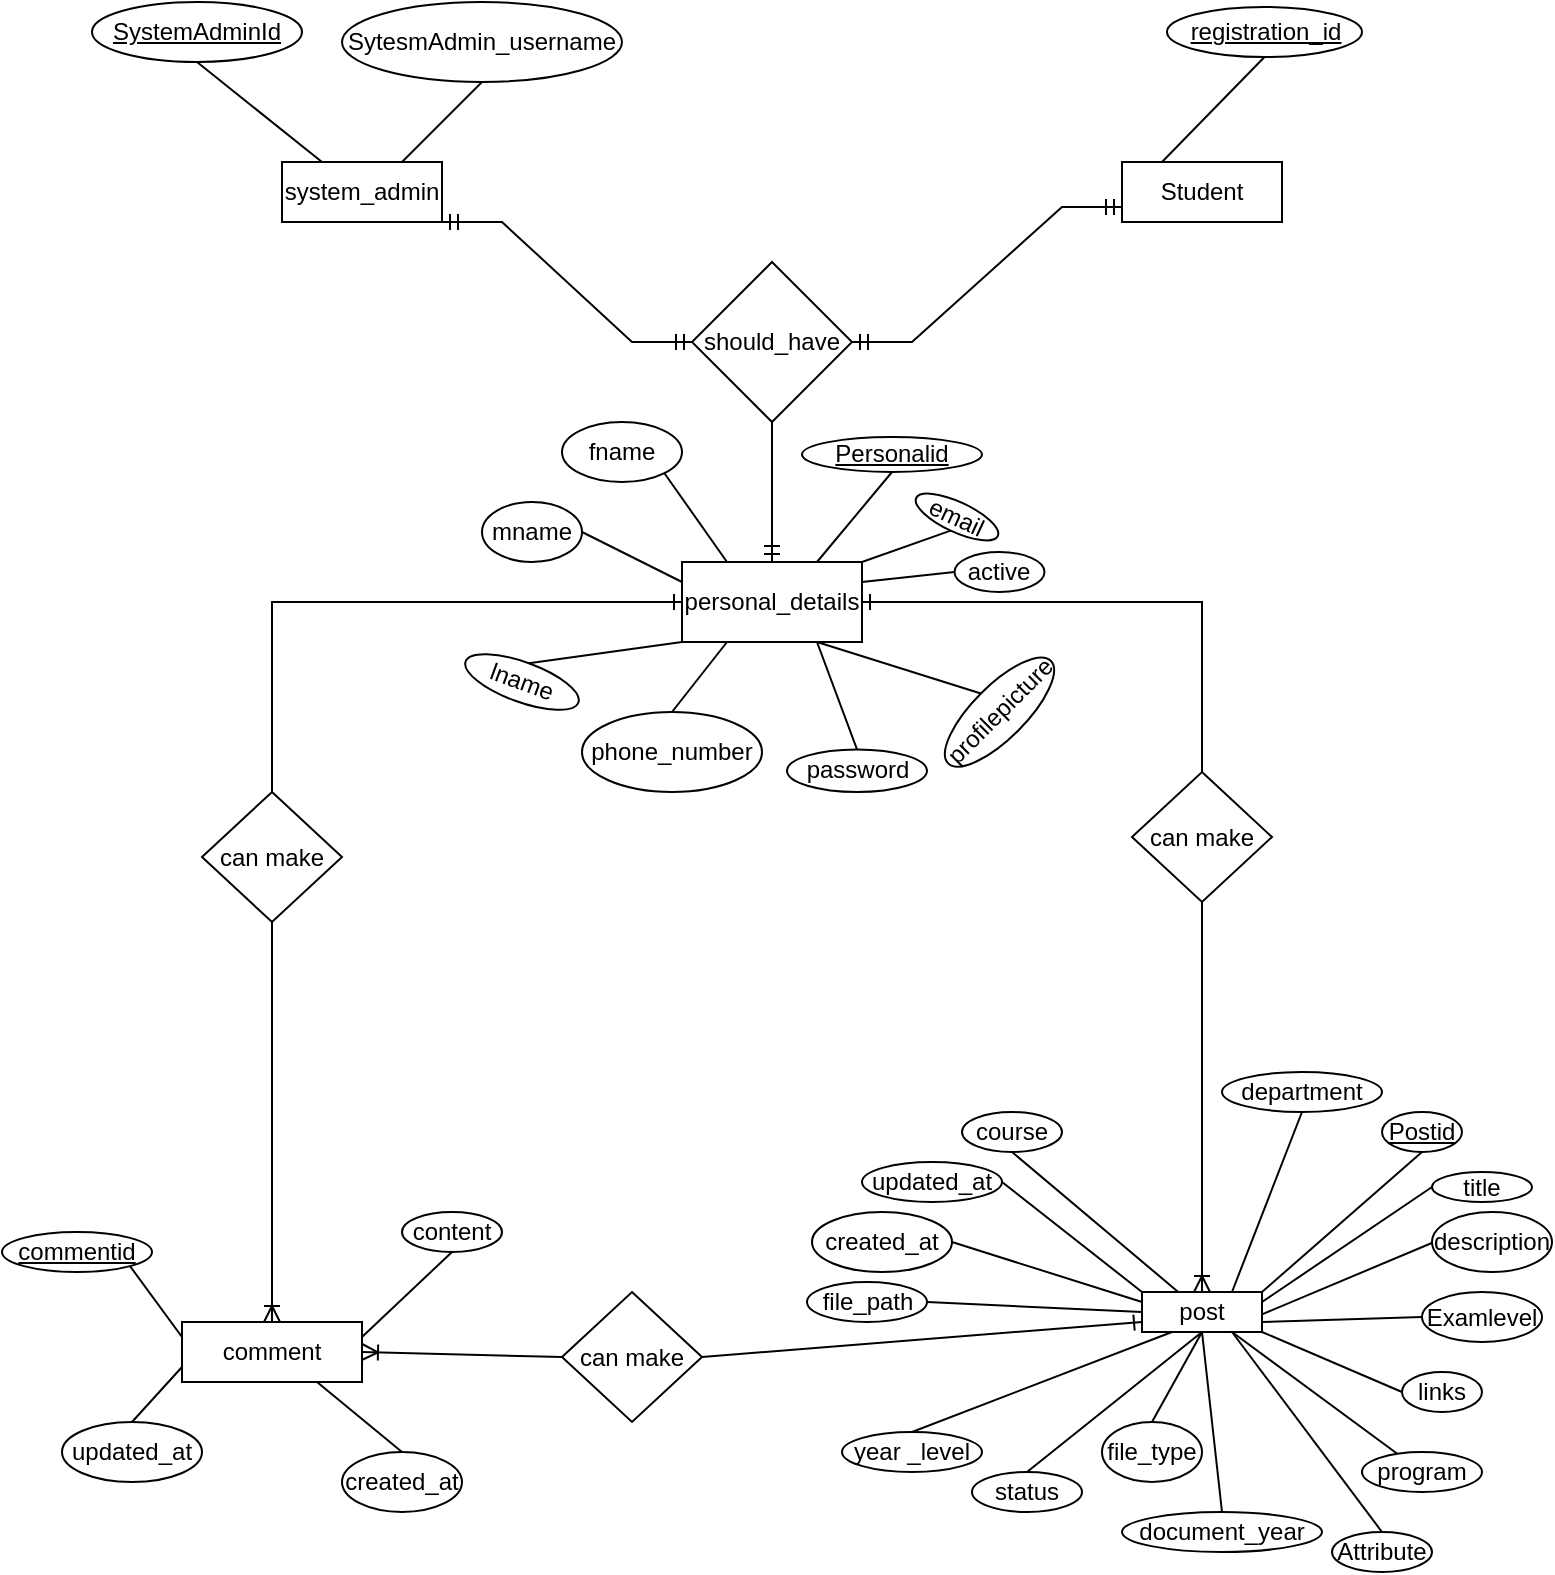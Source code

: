 <mxfile version="21.6.8" type="device">
  <diagram id="R2lEEEUBdFMjLlhIrx00" name="Page-1">
    <mxGraphModel dx="800" dy="465" grid="1" gridSize="10" guides="1" tooltips="1" connect="1" arrows="1" fold="1" page="1" pageScale="1" pageWidth="850" pageHeight="1100" math="0" shadow="0" extFonts="Permanent Marker^https://fonts.googleapis.com/css?family=Permanent+Marker">
      <root>
        <mxCell id="0" />
        <mxCell id="1" parent="0" />
        <mxCell id="3fR_952DXuG7MiVSAHf1-1" value="Student" style="rounded=0;whiteSpace=wrap;html=1;" parent="1" vertex="1">
          <mxGeometry x="590" y="165" width="80" height="30" as="geometry" />
        </mxCell>
        <mxCell id="3fR_952DXuG7MiVSAHf1-2" value="system_admin" style="rounded=0;whiteSpace=wrap;html=1;" parent="1" vertex="1">
          <mxGeometry x="170" y="165" width="80" height="30" as="geometry" />
        </mxCell>
        <mxCell id="3fR_952DXuG7MiVSAHf1-3" value="personal_details" style="rounded=0;whiteSpace=wrap;html=1;" parent="1" vertex="1">
          <mxGeometry x="370" y="365" width="90" height="40" as="geometry" />
        </mxCell>
        <mxCell id="3fR_952DXuG7MiVSAHf1-4" value="post" style="rounded=0;whiteSpace=wrap;html=1;" parent="1" vertex="1">
          <mxGeometry x="600" y="730" width="60" height="20" as="geometry" />
        </mxCell>
        <mxCell id="3fR_952DXuG7MiVSAHf1-5" value="comment" style="rounded=0;whiteSpace=wrap;html=1;" parent="1" vertex="1">
          <mxGeometry x="120" y="745" width="90" height="30" as="geometry" />
        </mxCell>
        <mxCell id="3fR_952DXuG7MiVSAHf1-11" value="SytesmAdmin_username" style="ellipse;whiteSpace=wrap;html=1;" parent="1" vertex="1">
          <mxGeometry x="200" y="85" width="140" height="40" as="geometry" />
        </mxCell>
        <mxCell id="3fR_952DXuG7MiVSAHf1-12" value="" style="endArrow=none;html=1;rounded=0;exitX=0.5;exitY=1;exitDx=0;exitDy=0;entryX=0.25;entryY=0;entryDx=0;entryDy=0;" parent="1" source="3fR_952DXuG7MiVSAHf1-32" target="3fR_952DXuG7MiVSAHf1-2" edge="1">
          <mxGeometry relative="1" as="geometry">
            <mxPoint x="130" y="90" as="sourcePoint" />
            <mxPoint x="250" y="125" as="targetPoint" />
          </mxGeometry>
        </mxCell>
        <mxCell id="3fR_952DXuG7MiVSAHf1-13" value="" style="endArrow=none;html=1;rounded=0;entryX=0.5;entryY=1;entryDx=0;entryDy=0;exitX=0.75;exitY=0;exitDx=0;exitDy=0;" parent="1" source="3fR_952DXuG7MiVSAHf1-2" target="3fR_952DXuG7MiVSAHf1-11" edge="1">
          <mxGeometry relative="1" as="geometry">
            <mxPoint x="210" y="145" as="sourcePoint" />
            <mxPoint x="370" y="145" as="targetPoint" />
          </mxGeometry>
        </mxCell>
        <mxCell id="3fR_952DXuG7MiVSAHf1-15" value="" style="endArrow=none;html=1;rounded=0;entryX=0.5;entryY=1;entryDx=0;entryDy=0;exitX=0.25;exitY=0;exitDx=0;exitDy=0;" parent="1" source="3fR_952DXuG7MiVSAHf1-1" target="3fR_952DXuG7MiVSAHf1-33" edge="1">
          <mxGeometry relative="1" as="geometry">
            <mxPoint x="470" y="125" as="sourcePoint" />
            <mxPoint x="595" y="120" as="targetPoint" />
          </mxGeometry>
        </mxCell>
        <mxCell id="3fR_952DXuG7MiVSAHf1-20" value="lname" style="ellipse;whiteSpace=wrap;html=1;align=center;rotation=20;" parent="1" vertex="1">
          <mxGeometry x="260" y="415" width="60" height="20" as="geometry" />
        </mxCell>
        <mxCell id="3fR_952DXuG7MiVSAHf1-21" value="mname" style="ellipse;whiteSpace=wrap;html=1;align=center;" parent="1" vertex="1">
          <mxGeometry x="270" y="335" width="50" height="30" as="geometry" />
        </mxCell>
        <mxCell id="3fR_952DXuG7MiVSAHf1-22" value="profilepicture" style="ellipse;whiteSpace=wrap;html=1;align=center;rotation=-45;" parent="1" vertex="1">
          <mxGeometry x="492.5" y="426.9" width="72.5" height="26.29" as="geometry" />
        </mxCell>
        <mxCell id="3fR_952DXuG7MiVSAHf1-23" value="phone_number" style="ellipse;whiteSpace=wrap;html=1;align=center;rotation=0;" parent="1" vertex="1">
          <mxGeometry x="320.0" y="440" width="90" height="40" as="geometry" />
        </mxCell>
        <mxCell id="3fR_952DXuG7MiVSAHf1-25" value="fname" style="ellipse;whiteSpace=wrap;html=1;align=center;" parent="1" vertex="1">
          <mxGeometry x="310" y="295" width="60" height="30" as="geometry" />
        </mxCell>
        <mxCell id="3fR_952DXuG7MiVSAHf1-26" value="active" style="ellipse;whiteSpace=wrap;html=1;align=center;" parent="1" vertex="1">
          <mxGeometry x="506.25" y="360" width="45" height="20" as="geometry" />
        </mxCell>
        <mxCell id="3fR_952DXuG7MiVSAHf1-29" value="password" style="ellipse;whiteSpace=wrap;html=1;align=center;" parent="1" vertex="1">
          <mxGeometry x="422.5" y="458.71" width="70" height="21.29" as="geometry" />
        </mxCell>
        <mxCell id="3fR_952DXuG7MiVSAHf1-30" value="email" style="ellipse;whiteSpace=wrap;html=1;align=center;rotation=25;" parent="1" vertex="1">
          <mxGeometry x="485" y="335" width="45" height="15" as="geometry" />
        </mxCell>
        <mxCell id="3fR_952DXuG7MiVSAHf1-31" value="Personalid" style="ellipse;whiteSpace=wrap;html=1;align=center;fontStyle=4;" parent="1" vertex="1">
          <mxGeometry x="430" y="302.5" width="90" height="17.5" as="geometry" />
        </mxCell>
        <mxCell id="3fR_952DXuG7MiVSAHf1-32" value="SystemAdminId" style="ellipse;whiteSpace=wrap;html=1;align=center;fontStyle=4;" parent="1" vertex="1">
          <mxGeometry x="75" y="85" width="105" height="30" as="geometry" />
        </mxCell>
        <mxCell id="3fR_952DXuG7MiVSAHf1-33" value="registration_id" style="ellipse;whiteSpace=wrap;html=1;align=center;fontStyle=4;" parent="1" vertex="1">
          <mxGeometry x="612.5" y="87.5" width="97.5" height="25" as="geometry" />
        </mxCell>
        <mxCell id="3fR_952DXuG7MiVSAHf1-34" value="" style="endArrow=none;html=1;rounded=0;entryX=0.5;entryY=1;entryDx=0;entryDy=0;exitX=0.75;exitY=0;exitDx=0;exitDy=0;" parent="1" source="3fR_952DXuG7MiVSAHf1-3" target="3fR_952DXuG7MiVSAHf1-31" edge="1">
          <mxGeometry relative="1" as="geometry">
            <mxPoint x="470" y="305" as="sourcePoint" />
            <mxPoint x="520" y="335" as="targetPoint" />
          </mxGeometry>
        </mxCell>
        <mxCell id="3fR_952DXuG7MiVSAHf1-35" value="" style="endArrow=none;html=1;rounded=0;exitX=1;exitY=1;exitDx=0;exitDy=0;entryX=0.25;entryY=0;entryDx=0;entryDy=0;" parent="1" source="3fR_952DXuG7MiVSAHf1-25" target="3fR_952DXuG7MiVSAHf1-3" edge="1">
          <mxGeometry relative="1" as="geometry">
            <mxPoint x="320" y="335" as="sourcePoint" />
            <mxPoint x="480" y="335" as="targetPoint" />
          </mxGeometry>
        </mxCell>
        <mxCell id="3fR_952DXuG7MiVSAHf1-36" value="" style="endArrow=none;html=1;rounded=0;entryX=0.5;entryY=1;entryDx=0;entryDy=0;exitX=1;exitY=0;exitDx=0;exitDy=0;" parent="1" source="3fR_952DXuG7MiVSAHf1-3" target="3fR_952DXuG7MiVSAHf1-30" edge="1">
          <mxGeometry relative="1" as="geometry">
            <mxPoint x="460" y="375" as="sourcePoint" />
            <mxPoint x="550" y="335" as="targetPoint" />
          </mxGeometry>
        </mxCell>
        <mxCell id="3fR_952DXuG7MiVSAHf1-37" value="" style="endArrow=none;html=1;rounded=0;exitX=1;exitY=0.5;exitDx=0;exitDy=0;entryX=0;entryY=0.25;entryDx=0;entryDy=0;" parent="1" source="3fR_952DXuG7MiVSAHf1-21" target="3fR_952DXuG7MiVSAHf1-3" edge="1">
          <mxGeometry relative="1" as="geometry">
            <mxPoint x="310" y="415" as="sourcePoint" />
            <mxPoint x="470" y="415" as="targetPoint" />
          </mxGeometry>
        </mxCell>
        <mxCell id="3fR_952DXuG7MiVSAHf1-38" value="" style="endArrow=none;html=1;rounded=0;exitX=0.5;exitY=0;exitDx=0;exitDy=0;entryX=0;entryY=1;entryDx=0;entryDy=0;" parent="1" source="3fR_952DXuG7MiVSAHf1-20" target="3fR_952DXuG7MiVSAHf1-3" edge="1">
          <mxGeometry relative="1" as="geometry">
            <mxPoint x="280" y="435" as="sourcePoint" />
            <mxPoint x="440" y="435" as="targetPoint" />
          </mxGeometry>
        </mxCell>
        <mxCell id="3fR_952DXuG7MiVSAHf1-39" value="" style="endArrow=none;html=1;rounded=0;entryX=0.5;entryY=0;entryDx=0;entryDy=0;exitX=0.75;exitY=1;exitDx=0;exitDy=0;" parent="1" source="3fR_952DXuG7MiVSAHf1-3" target="3fR_952DXuG7MiVSAHf1-22" edge="1">
          <mxGeometry relative="1" as="geometry">
            <mxPoint x="370" y="434.8" as="sourcePoint" />
            <mxPoint x="530" y="434.8" as="targetPoint" />
          </mxGeometry>
        </mxCell>
        <mxCell id="3fR_952DXuG7MiVSAHf1-40" value="" style="endArrow=none;html=1;rounded=0;entryX=0.25;entryY=1;entryDx=0;entryDy=0;exitX=0.5;exitY=0;exitDx=0;exitDy=0;" parent="1" source="3fR_952DXuG7MiVSAHf1-23" target="3fR_952DXuG7MiVSAHf1-3" edge="1">
          <mxGeometry relative="1" as="geometry">
            <mxPoint x="290" y="424.83" as="sourcePoint" />
            <mxPoint x="450" y="424.83" as="targetPoint" />
          </mxGeometry>
        </mxCell>
        <mxCell id="3fR_952DXuG7MiVSAHf1-41" value="" style="endArrow=none;html=1;rounded=0;exitX=0.75;exitY=1;exitDx=0;exitDy=0;entryX=0.5;entryY=0;entryDx=0;entryDy=0;" parent="1" source="3fR_952DXuG7MiVSAHf1-3" target="3fR_952DXuG7MiVSAHf1-29" edge="1">
          <mxGeometry relative="1" as="geometry">
            <mxPoint x="370" y="434.66" as="sourcePoint" />
            <mxPoint x="530" y="434.66" as="targetPoint" />
          </mxGeometry>
        </mxCell>
        <mxCell id="3fR_952DXuG7MiVSAHf1-42" value="" style="endArrow=none;html=1;rounded=0;exitX=1;exitY=0.25;exitDx=0;exitDy=0;entryX=0;entryY=0.5;entryDx=0;entryDy=0;" parent="1" source="3fR_952DXuG7MiVSAHf1-3" target="3fR_952DXuG7MiVSAHf1-26" edge="1">
          <mxGeometry relative="1" as="geometry">
            <mxPoint x="490" y="405" as="sourcePoint" />
            <mxPoint x="650" y="405" as="targetPoint" />
          </mxGeometry>
        </mxCell>
        <mxCell id="3fR_952DXuG7MiVSAHf1-43" value="" style="endArrow=none;html=1;rounded=0;entryX=0.5;entryY=1;entryDx=0;entryDy=0;" parent="1" source="3fR_952DXuG7MiVSAHf1-4" target="3fR_952DXuG7MiVSAHf1-65" edge="1">
          <mxGeometry relative="1" as="geometry">
            <mxPoint x="400" y="739.43" as="sourcePoint" />
            <mxPoint x="560" y="739.43" as="targetPoint" />
          </mxGeometry>
        </mxCell>
        <mxCell id="3fR_952DXuG7MiVSAHf1-44" value="" style="endArrow=none;html=1;rounded=0;entryX=0.023;entryY=0.496;entryDx=0;entryDy=0;entryPerimeter=0;exitX=1.005;exitY=0.553;exitDx=0;exitDy=0;exitPerimeter=0;" parent="1" source="3fR_952DXuG7MiVSAHf1-4" target="3fR_952DXuG7MiVSAHf1-60" edge="1">
          <mxGeometry relative="1" as="geometry">
            <mxPoint x="500" y="784.41" as="sourcePoint" />
            <mxPoint x="660" y="784.41" as="targetPoint" />
          </mxGeometry>
        </mxCell>
        <mxCell id="3fR_952DXuG7MiVSAHf1-54" value="Postid" style="ellipse;whiteSpace=wrap;html=1;align=center;fontStyle=4;" parent="1" vertex="1">
          <mxGeometry x="720" y="640" width="40" height="20" as="geometry" />
        </mxCell>
        <mxCell id="3fR_952DXuG7MiVSAHf1-55" value="Attribute" style="ellipse;whiteSpace=wrap;html=1;align=center;" parent="1" vertex="1">
          <mxGeometry x="695" y="850" width="50" height="20" as="geometry" />
        </mxCell>
        <mxCell id="3fR_952DXuG7MiVSAHf1-56" value="Examlevel" style="ellipse;whiteSpace=wrap;html=1;align=center;" parent="1" vertex="1">
          <mxGeometry x="740" y="730" width="60" height="25" as="geometry" />
        </mxCell>
        <mxCell id="3fR_952DXuG7MiVSAHf1-57" value="document_year" style="ellipse;whiteSpace=wrap;html=1;align=center;" parent="1" vertex="1">
          <mxGeometry x="590" y="840" width="100" height="20" as="geometry" />
        </mxCell>
        <mxCell id="3fR_952DXuG7MiVSAHf1-58" value="year _level" style="ellipse;whiteSpace=wrap;html=1;align=center;" parent="1" vertex="1">
          <mxGeometry x="450" y="800" width="70" height="20" as="geometry" />
        </mxCell>
        <mxCell id="3fR_952DXuG7MiVSAHf1-59" value="file_type" style="ellipse;whiteSpace=wrap;html=1;align=center;" parent="1" vertex="1">
          <mxGeometry x="580" y="795" width="50" height="30" as="geometry" />
        </mxCell>
        <mxCell id="3fR_952DXuG7MiVSAHf1-60" value="description" style="ellipse;whiteSpace=wrap;html=1;align=center;" parent="1" vertex="1">
          <mxGeometry x="745" y="690" width="60" height="30" as="geometry" />
        </mxCell>
        <mxCell id="3fR_952DXuG7MiVSAHf1-61" value="title" style="ellipse;whiteSpace=wrap;html=1;align=center;" parent="1" vertex="1">
          <mxGeometry x="745" y="670" width="50" height="15" as="geometry" />
        </mxCell>
        <mxCell id="3fR_952DXuG7MiVSAHf1-63" value="department" style="ellipse;whiteSpace=wrap;html=1;align=center;" parent="1" vertex="1">
          <mxGeometry x="640" y="620" width="80" height="20" as="geometry" />
        </mxCell>
        <mxCell id="3fR_952DXuG7MiVSAHf1-64" value="program" style="ellipse;whiteSpace=wrap;html=1;align=center;" parent="1" vertex="1">
          <mxGeometry x="710" y="810" width="60" height="20" as="geometry" />
        </mxCell>
        <mxCell id="3fR_952DXuG7MiVSAHf1-65" value="course" style="ellipse;whiteSpace=wrap;html=1;align=center;" parent="1" vertex="1">
          <mxGeometry x="510" y="640" width="50" height="20" as="geometry" />
        </mxCell>
        <mxCell id="3fR_952DXuG7MiVSAHf1-66" value="links" style="ellipse;whiteSpace=wrap;html=1;align=center;" parent="1" vertex="1">
          <mxGeometry x="730" y="770" width="40" height="20" as="geometry" />
        </mxCell>
        <mxCell id="3fR_952DXuG7MiVSAHf1-67" value="status" style="ellipse;whiteSpace=wrap;html=1;align=center;" parent="1" vertex="1">
          <mxGeometry x="515" y="820" width="55" height="20" as="geometry" />
        </mxCell>
        <mxCell id="3fR_952DXuG7MiVSAHf1-68" value="file_path" style="ellipse;whiteSpace=wrap;html=1;align=center;" parent="1" vertex="1">
          <mxGeometry x="432.5" y="725" width="60" height="20" as="geometry" />
        </mxCell>
        <mxCell id="3fR_952DXuG7MiVSAHf1-69" value="created_at" style="ellipse;whiteSpace=wrap;html=1;align=center;" parent="1" vertex="1">
          <mxGeometry x="435" y="690" width="70" height="30" as="geometry" />
        </mxCell>
        <mxCell id="3fR_952DXuG7MiVSAHf1-70" value="updated_at" style="ellipse;whiteSpace=wrap;html=1;align=center;" parent="1" vertex="1">
          <mxGeometry x="460" y="665" width="70" height="20" as="geometry" />
        </mxCell>
        <mxCell id="3fR_952DXuG7MiVSAHf1-71" value="" style="endArrow=none;html=1;rounded=0;entryX=0.5;entryY=1;entryDx=0;entryDy=0;exitX=1;exitY=0;exitDx=0;exitDy=0;" parent="1" source="3fR_952DXuG7MiVSAHf1-4" target="3fR_952DXuG7MiVSAHf1-54" edge="1">
          <mxGeometry relative="1" as="geometry">
            <mxPoint x="670" y="720" as="sourcePoint" />
            <mxPoint x="752.857" y="670" as="targetPoint" />
          </mxGeometry>
        </mxCell>
        <mxCell id="3fR_952DXuG7MiVSAHf1-72" value="" style="endArrow=none;html=1;rounded=0;entryX=0;entryY=0.5;entryDx=0;entryDy=0;exitX=1;exitY=0.25;exitDx=0;exitDy=0;" parent="1" source="3fR_952DXuG7MiVSAHf1-4" target="3fR_952DXuG7MiVSAHf1-61" edge="1">
          <mxGeometry relative="1" as="geometry">
            <mxPoint x="670" y="738" as="sourcePoint" />
            <mxPoint x="700" y="774.66" as="targetPoint" />
          </mxGeometry>
        </mxCell>
        <mxCell id="3fR_952DXuG7MiVSAHf1-74" value="" style="endArrow=none;html=1;rounded=0;entryX=0.5;entryY=0;entryDx=0;entryDy=0;exitX=0.5;exitY=1;exitDx=0;exitDy=0;" parent="1" source="3fR_952DXuG7MiVSAHf1-4" target="3fR_952DXuG7MiVSAHf1-59" edge="1">
          <mxGeometry relative="1" as="geometry">
            <mxPoint x="300" y="690" as="sourcePoint" />
            <mxPoint x="460" y="690" as="targetPoint" />
          </mxGeometry>
        </mxCell>
        <mxCell id="3fR_952DXuG7MiVSAHf1-75" value="" style="endArrow=none;html=1;rounded=0;entryX=0.5;entryY=0;entryDx=0;entryDy=0;exitX=0.75;exitY=1;exitDx=0;exitDy=0;" parent="1" source="3fR_952DXuG7MiVSAHf1-4" target="3fR_952DXuG7MiVSAHf1-55" edge="1">
          <mxGeometry relative="1" as="geometry">
            <mxPoint x="510" y="784.8" as="sourcePoint" />
            <mxPoint x="670" y="784.8" as="targetPoint" />
          </mxGeometry>
        </mxCell>
        <mxCell id="3fR_952DXuG7MiVSAHf1-76" value="" style="endArrow=none;html=1;rounded=0;entryX=0;entryY=0.5;entryDx=0;entryDy=0;exitX=1;exitY=0.75;exitDx=0;exitDy=0;" parent="1" source="3fR_952DXuG7MiVSAHf1-4" target="3fR_952DXuG7MiVSAHf1-56" edge="1">
          <mxGeometry relative="1" as="geometry">
            <mxPoint x="710" y="740" as="sourcePoint" />
            <mxPoint x="870" y="739" as="targetPoint" />
          </mxGeometry>
        </mxCell>
        <mxCell id="3fR_952DXuG7MiVSAHf1-77" value="" style="endArrow=none;html=1;rounded=0;entryX=0.5;entryY=1;entryDx=0;entryDy=0;exitX=0.75;exitY=0;exitDx=0;exitDy=0;" parent="1" source="3fR_952DXuG7MiVSAHf1-4" target="3fR_952DXuG7MiVSAHf1-63" edge="1">
          <mxGeometry relative="1" as="geometry">
            <mxPoint x="620" y="690" as="sourcePoint" />
            <mxPoint x="620" y="652.5" as="targetPoint" />
          </mxGeometry>
        </mxCell>
        <mxCell id="3fR_952DXuG7MiVSAHf1-78" value="" style="endArrow=none;html=1;rounded=0;entryX=0;entryY=0.5;entryDx=0;entryDy=0;exitX=1;exitY=1;exitDx=0;exitDy=0;" parent="1" source="3fR_952DXuG7MiVSAHf1-4" target="3fR_952DXuG7MiVSAHf1-66" edge="1">
          <mxGeometry relative="1" as="geometry">
            <mxPoint x="670" y="760" as="sourcePoint" />
            <mxPoint x="480" y="710" as="targetPoint" />
          </mxGeometry>
        </mxCell>
        <mxCell id="3fR_952DXuG7MiVSAHf1-79" value="" style="endArrow=none;html=1;rounded=0;entryX=0.5;entryY=0;entryDx=0;entryDy=0;exitX=0.5;exitY=1;exitDx=0;exitDy=0;" parent="1" source="3fR_952DXuG7MiVSAHf1-4" target="3fR_952DXuG7MiVSAHf1-57" edge="1">
          <mxGeometry relative="1" as="geometry">
            <mxPoint x="640" y="760" as="sourcePoint" />
            <mxPoint x="490" y="720" as="targetPoint" />
          </mxGeometry>
        </mxCell>
        <mxCell id="3fR_952DXuG7MiVSAHf1-80" value="" style="endArrow=none;html=1;rounded=0;exitX=0.5;exitY=0;exitDx=0;exitDy=0;entryX=0.25;entryY=1;entryDx=0;entryDy=0;" parent="1" source="3fR_952DXuG7MiVSAHf1-58" target="3fR_952DXuG7MiVSAHf1-4" edge="1">
          <mxGeometry relative="1" as="geometry">
            <mxPoint x="340" y="730" as="sourcePoint" />
            <mxPoint x="570" y="780" as="targetPoint" />
          </mxGeometry>
        </mxCell>
        <mxCell id="3fR_952DXuG7MiVSAHf1-84" value="" style="endArrow=none;html=1;rounded=0;exitX=1;exitY=0.5;exitDx=0;exitDy=0;entryX=0;entryY=0;entryDx=0;entryDy=0;" parent="1" source="3fR_952DXuG7MiVSAHf1-70" target="3fR_952DXuG7MiVSAHf1-4" edge="1">
          <mxGeometry relative="1" as="geometry">
            <mxPoint x="405" y="742.16" as="sourcePoint" />
            <mxPoint x="565" y="742.16" as="targetPoint" />
          </mxGeometry>
        </mxCell>
        <mxCell id="3fR_952DXuG7MiVSAHf1-85" style="edgeStyle=orthogonalEdgeStyle;rounded=0;orthogonalLoop=1;jettySize=auto;html=1;exitX=0.5;exitY=1;exitDx=0;exitDy=0;" parent="1" source="3fR_952DXuG7MiVSAHf1-69" target="3fR_952DXuG7MiVSAHf1-69" edge="1">
          <mxGeometry relative="1" as="geometry" />
        </mxCell>
        <mxCell id="3fR_952DXuG7MiVSAHf1-90" value="" style="endArrow=none;html=1;rounded=0;entryX=0;entryY=0.25;entryDx=0;entryDy=0;exitX=1;exitY=0.5;exitDx=0;exitDy=0;" parent="1" source="3fR_952DXuG7MiVSAHf1-69" target="3fR_952DXuG7MiVSAHf1-4" edge="1">
          <mxGeometry relative="1" as="geometry">
            <mxPoint x="400" y="760" as="sourcePoint" />
            <mxPoint x="560" y="760" as="targetPoint" />
          </mxGeometry>
        </mxCell>
        <mxCell id="3fR_952DXuG7MiVSAHf1-91" value="" style="endArrow=none;html=1;rounded=0;entryX=0;entryY=0.5;entryDx=0;entryDy=0;exitX=1;exitY=0.5;exitDx=0;exitDy=0;" parent="1" source="3fR_952DXuG7MiVSAHf1-68" target="3fR_952DXuG7MiVSAHf1-4" edge="1">
          <mxGeometry relative="1" as="geometry">
            <mxPoint x="395.17" y="755" as="sourcePoint" />
            <mxPoint x="555.17" y="755" as="targetPoint" />
          </mxGeometry>
        </mxCell>
        <mxCell id="3fR_952DXuG7MiVSAHf1-93" value="" style="endArrow=none;html=1;rounded=0;entryX=0.5;entryY=1;entryDx=0;entryDy=0;exitX=0.5;exitY=0;exitDx=0;exitDy=0;" parent="1" source="3fR_952DXuG7MiVSAHf1-67" target="3fR_952DXuG7MiVSAHf1-4" edge="1">
          <mxGeometry relative="1" as="geometry">
            <mxPoint x="490" y="840" as="sourcePoint" />
            <mxPoint x="650" y="840" as="targetPoint" />
          </mxGeometry>
        </mxCell>
        <mxCell id="3fR_952DXuG7MiVSAHf1-94" value="" style="endArrow=none;html=1;rounded=0;exitX=0.75;exitY=1;exitDx=0;exitDy=0;" parent="1" source="3fR_952DXuG7MiVSAHf1-4" target="3fR_952DXuG7MiVSAHf1-64" edge="1">
          <mxGeometry relative="1" as="geometry">
            <mxPoint x="540" y="780" as="sourcePoint" />
            <mxPoint x="700" y="780" as="targetPoint" />
          </mxGeometry>
        </mxCell>
        <mxCell id="3fR_952DXuG7MiVSAHf1-96" value="commentid" style="ellipse;whiteSpace=wrap;html=1;align=center;fontStyle=4;" parent="1" vertex="1">
          <mxGeometry x="30" y="700" width="75" height="20" as="geometry" />
        </mxCell>
        <mxCell id="3fR_952DXuG7MiVSAHf1-97" value="content" style="ellipse;whiteSpace=wrap;html=1;align=center;" parent="1" vertex="1">
          <mxGeometry x="230" y="690" width="50" height="20" as="geometry" />
        </mxCell>
        <mxCell id="3fR_952DXuG7MiVSAHf1-98" value="updated_at" style="ellipse;whiteSpace=wrap;html=1;align=center;" parent="1" vertex="1">
          <mxGeometry x="60" y="795" width="70" height="30" as="geometry" />
        </mxCell>
        <mxCell id="3fR_952DXuG7MiVSAHf1-99" value="created_at" style="ellipse;whiteSpace=wrap;html=1;align=center;" parent="1" vertex="1">
          <mxGeometry x="200" y="810" width="60" height="30" as="geometry" />
        </mxCell>
        <mxCell id="3fR_952DXuG7MiVSAHf1-100" value="" style="endArrow=none;html=1;rounded=0;exitX=1;exitY=1;exitDx=0;exitDy=0;entryX=0;entryY=0.25;entryDx=0;entryDy=0;" parent="1" source="3fR_952DXuG7MiVSAHf1-96" target="3fR_952DXuG7MiVSAHf1-5" edge="1">
          <mxGeometry relative="1" as="geometry">
            <mxPoint y="720" as="sourcePoint" />
            <mxPoint x="160" y="720" as="targetPoint" />
          </mxGeometry>
        </mxCell>
        <mxCell id="3fR_952DXuG7MiVSAHf1-101" value="" style="endArrow=none;html=1;rounded=0;exitX=0.5;exitY=0;exitDx=0;exitDy=0;entryX=0;entryY=0.75;entryDx=0;entryDy=0;" parent="1" source="3fR_952DXuG7MiVSAHf1-98" target="3fR_952DXuG7MiVSAHf1-5" edge="1">
          <mxGeometry relative="1" as="geometry">
            <mxPoint x="20" y="780" as="sourcePoint" />
            <mxPoint x="180" y="780" as="targetPoint" />
          </mxGeometry>
        </mxCell>
        <mxCell id="3fR_952DXuG7MiVSAHf1-102" value="" style="endArrow=none;html=1;rounded=0;entryX=0.5;entryY=0;entryDx=0;entryDy=0;exitX=0.75;exitY=1;exitDx=0;exitDy=0;" parent="1" source="3fR_952DXuG7MiVSAHf1-5" target="3fR_952DXuG7MiVSAHf1-99" edge="1">
          <mxGeometry relative="1" as="geometry">
            <mxPoint x="225" y="720" as="sourcePoint" />
            <mxPoint x="385" y="720" as="targetPoint" />
          </mxGeometry>
        </mxCell>
        <mxCell id="3fR_952DXuG7MiVSAHf1-103" value="" style="endArrow=none;html=1;rounded=0;exitX=0.5;exitY=1;exitDx=0;exitDy=0;entryX=1;entryY=0.25;entryDx=0;entryDy=0;" parent="1" source="3fR_952DXuG7MiVSAHf1-97" target="3fR_952DXuG7MiVSAHf1-5" edge="1">
          <mxGeometry relative="1" as="geometry">
            <mxPoint x="170" y="709.66" as="sourcePoint" />
            <mxPoint x="330" y="709.66" as="targetPoint" />
          </mxGeometry>
        </mxCell>
        <mxCell id="3fR_952DXuG7MiVSAHf1-105" value="should_have" style="rhombus;whiteSpace=wrap;html=1;" parent="1" vertex="1">
          <mxGeometry x="375" y="215" width="80" height="80" as="geometry" />
        </mxCell>
        <mxCell id="3fR_952DXuG7MiVSAHf1-106" value="" style="fontSize=12;html=1;endArrow=ERmandOne;rounded=0;entryX=0.5;entryY=0;entryDx=0;entryDy=0;exitX=0.5;exitY=1;exitDx=0;exitDy=0;" parent="1" source="3fR_952DXuG7MiVSAHf1-105" target="3fR_952DXuG7MiVSAHf1-3" edge="1">
          <mxGeometry width="100" height="100" relative="1" as="geometry">
            <mxPoint x="460" y="285" as="sourcePoint" />
            <mxPoint x="560" y="185" as="targetPoint" />
          </mxGeometry>
        </mxCell>
        <mxCell id="3fR_952DXuG7MiVSAHf1-107" value="" style="edgeStyle=entityRelationEdgeStyle;fontSize=12;html=1;endArrow=ERmandOne;startArrow=ERmandOne;rounded=0;entryX=0;entryY=0.75;entryDx=0;entryDy=0;exitX=1;exitY=0.5;exitDx=0;exitDy=0;" parent="1" source="3fR_952DXuG7MiVSAHf1-105" target="3fR_952DXuG7MiVSAHf1-1" edge="1">
          <mxGeometry width="100" height="100" relative="1" as="geometry">
            <mxPoint x="512.5" y="295" as="sourcePoint" />
            <mxPoint x="592.5" y="12.5" as="targetPoint" />
          </mxGeometry>
        </mxCell>
        <mxCell id="3fR_952DXuG7MiVSAHf1-108" value="" style="edgeStyle=entityRelationEdgeStyle;fontSize=12;html=1;endArrow=ERmandOne;startArrow=ERmandOne;rounded=0;entryX=0;entryY=0.5;entryDx=0;entryDy=0;exitX=1;exitY=1;exitDx=0;exitDy=0;" parent="1" source="3fR_952DXuG7MiVSAHf1-2" target="3fR_952DXuG7MiVSAHf1-105" edge="1">
          <mxGeometry width="100" height="100" relative="1" as="geometry">
            <mxPoint x="240" y="222" as="sourcePoint" />
            <mxPoint x="375" y="155" as="targetPoint" />
          </mxGeometry>
        </mxCell>
        <mxCell id="3fR_952DXuG7MiVSAHf1-109" value="can make" style="rhombus;whiteSpace=wrap;html=1;rotation=0;" parent="1" vertex="1">
          <mxGeometry x="595" y="470" width="70" height="65" as="geometry" />
        </mxCell>
        <mxCell id="3fR_952DXuG7MiVSAHf1-110" value="can make" style="rhombus;whiteSpace=wrap;html=1;" parent="1" vertex="1">
          <mxGeometry x="130" y="480" width="70" height="65" as="geometry" />
        </mxCell>
        <mxCell id="3fR_952DXuG7MiVSAHf1-112" value="" style="fontSize=12;html=1;endArrow=ERone;endFill=1;rounded=0;entryX=1;entryY=0.5;entryDx=0;entryDy=0;exitX=0.5;exitY=0;exitDx=0;exitDy=0;" parent="1" source="3fR_952DXuG7MiVSAHf1-109" target="3fR_952DXuG7MiVSAHf1-3" edge="1">
          <mxGeometry width="100" height="100" relative="1" as="geometry">
            <mxPoint x="340" y="605" as="sourcePoint" />
            <mxPoint x="630" y="320" as="targetPoint" />
            <Array as="points">
              <mxPoint x="630" y="385" />
            </Array>
          </mxGeometry>
        </mxCell>
        <mxCell id="3fR_952DXuG7MiVSAHf1-114" value="" style="fontSize=12;html=1;endArrow=ERoneToMany;rounded=0;exitX=0.5;exitY=1;exitDx=0;exitDy=0;entryX=0.5;entryY=0;entryDx=0;entryDy=0;" parent="1" source="3fR_952DXuG7MiVSAHf1-109" target="3fR_952DXuG7MiVSAHf1-4" edge="1">
          <mxGeometry width="100" height="100" relative="1" as="geometry">
            <mxPoint x="562.5" y="630" as="sourcePoint" />
            <mxPoint x="630" y="685" as="targetPoint" />
          </mxGeometry>
        </mxCell>
        <mxCell id="3fR_952DXuG7MiVSAHf1-116" value="" style="fontSize=12;html=1;endArrow=ERone;endFill=1;rounded=0;exitX=0.5;exitY=0;exitDx=0;exitDy=0;entryX=0;entryY=0.5;entryDx=0;entryDy=0;" parent="1" source="3fR_952DXuG7MiVSAHf1-110" target="3fR_952DXuG7MiVSAHf1-3" edge="1">
          <mxGeometry width="100" height="100" relative="1" as="geometry">
            <mxPoint x="450" y="581" as="sourcePoint" />
            <mxPoint x="350" y="390" as="targetPoint" />
            <Array as="points">
              <mxPoint x="165" y="385" />
            </Array>
          </mxGeometry>
        </mxCell>
        <mxCell id="3fR_952DXuG7MiVSAHf1-117" value="" style="fontSize=12;html=1;endArrow=ERoneToMany;rounded=0;entryX=0.5;entryY=0;entryDx=0;entryDy=0;exitX=0.5;exitY=1;exitDx=0;exitDy=0;" parent="1" source="3fR_952DXuG7MiVSAHf1-110" target="3fR_952DXuG7MiVSAHf1-5" edge="1">
          <mxGeometry width="100" height="100" relative="1" as="geometry">
            <mxPoint x="350" y="755" as="sourcePoint" />
            <mxPoint x="215" y="765.01" as="targetPoint" />
          </mxGeometry>
        </mxCell>
        <mxCell id="3fR_952DXuG7MiVSAHf1-118" value="can make" style="rhombus;whiteSpace=wrap;html=1;" parent="1" vertex="1">
          <mxGeometry x="310" y="730" width="70" height="65" as="geometry" />
        </mxCell>
        <mxCell id="3fR_952DXuG7MiVSAHf1-119" value="" style="fontSize=12;html=1;endArrow=ERoneToMany;rounded=0;entryX=1;entryY=0.5;entryDx=0;entryDy=0;exitX=0;exitY=0.5;exitDx=0;exitDy=0;" parent="1" source="3fR_952DXuG7MiVSAHf1-118" target="3fR_952DXuG7MiVSAHf1-5" edge="1">
          <mxGeometry width="100" height="100" relative="1" as="geometry">
            <mxPoint x="365" y="630" as="sourcePoint" />
            <mxPoint x="175" y="755" as="targetPoint" />
            <Array as="points" />
          </mxGeometry>
        </mxCell>
        <mxCell id="3fR_952DXuG7MiVSAHf1-120" value="" style="fontSize=12;html=1;endArrow=ERone;endFill=1;rounded=0;entryX=0;entryY=0.75;entryDx=0;entryDy=0;exitX=1;exitY=0.5;exitDx=0;exitDy=0;" parent="1" source="3fR_952DXuG7MiVSAHf1-118" target="3fR_952DXuG7MiVSAHf1-4" edge="1">
          <mxGeometry width="100" height="100" relative="1" as="geometry">
            <mxPoint x="400" y="765" as="sourcePoint" />
            <mxPoint x="460" y="765" as="targetPoint" />
            <Array as="points" />
          </mxGeometry>
        </mxCell>
      </root>
    </mxGraphModel>
  </diagram>
</mxfile>
